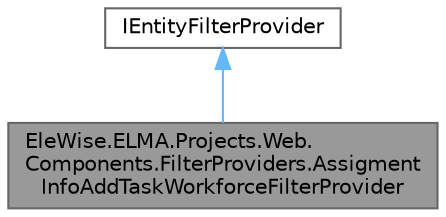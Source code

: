 digraph "EleWise.ELMA.Projects.Web.Components.FilterProviders.AssigmentInfoAddTaskWorkforceFilterProvider"
{
 // LATEX_PDF_SIZE
  bgcolor="transparent";
  edge [fontname=Helvetica,fontsize=10,labelfontname=Helvetica,labelfontsize=10];
  node [fontname=Helvetica,fontsize=10,shape=box,height=0.2,width=0.4];
  Node1 [id="Node000001",label="EleWise.ELMA.Projects.Web.\lComponents.FilterProviders.Assigment\lInfoAddTaskWorkforceFilterProvider",height=0.2,width=0.4,color="gray40", fillcolor="grey60", style="filled", fontcolor="black",tooltip="Провайдер для фильтрации утверждающих бюджета проекта."];
  Node2 -> Node1 [id="edge1_Node000001_Node000002",dir="back",color="steelblue1",style="solid",tooltip=" "];
  Node2 [id="Node000002",label="IEntityFilterProvider",height=0.2,width=0.4,color="gray40", fillcolor="white", style="filled",tooltip=" "];
}
